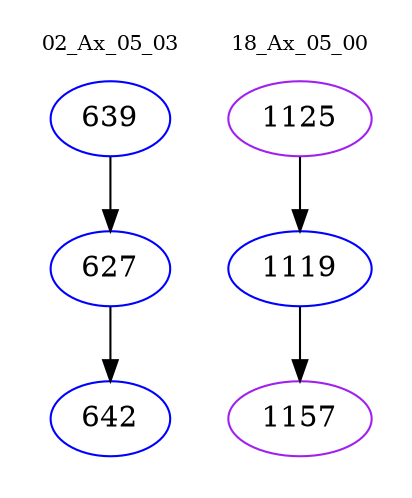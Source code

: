 digraph{
subgraph cluster_0 {
color = white
label = "02_Ax_05_03";
fontsize=10;
T0_639 [label="639", color="blue"]
T0_639 -> T0_627 [color="black"]
T0_627 [label="627", color="blue"]
T0_627 -> T0_642 [color="black"]
T0_642 [label="642", color="blue"]
}
subgraph cluster_1 {
color = white
label = "18_Ax_05_00";
fontsize=10;
T1_1125 [label="1125", color="purple"]
T1_1125 -> T1_1119 [color="black"]
T1_1119 [label="1119", color="blue"]
T1_1119 -> T1_1157 [color="black"]
T1_1157 [label="1157", color="purple"]
}
}
